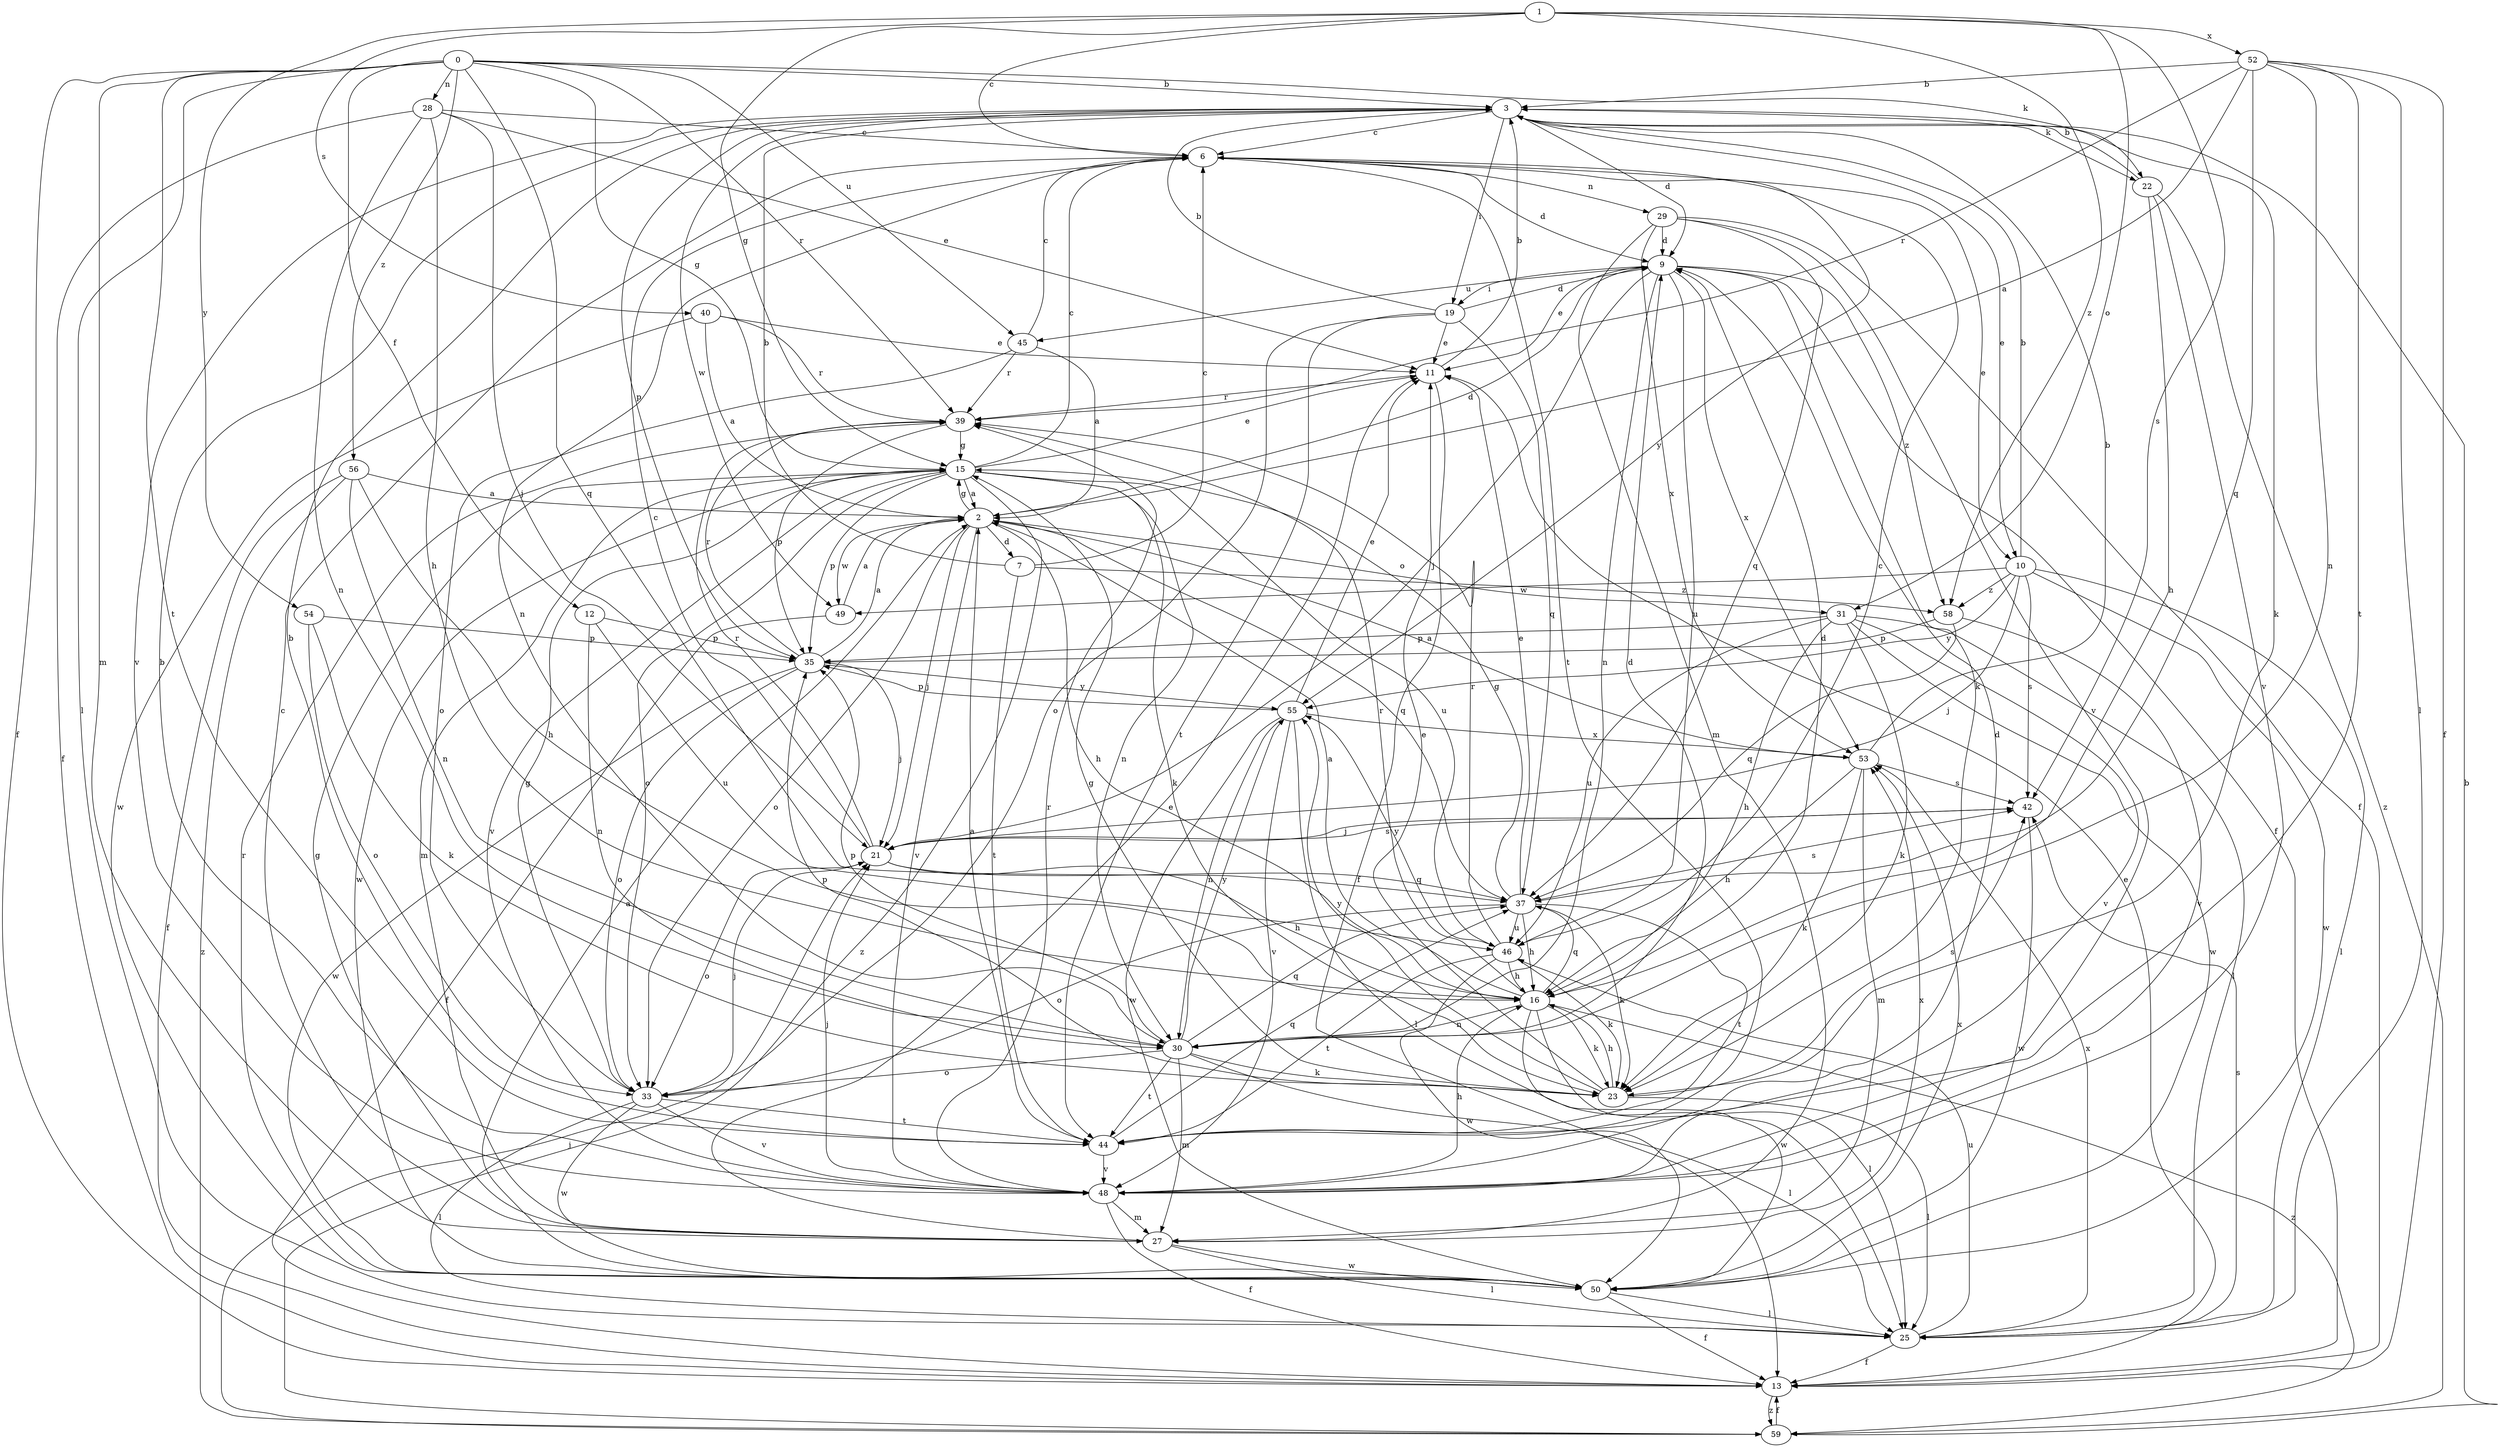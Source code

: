 strict digraph  {
0;
1;
2;
3;
6;
7;
9;
10;
11;
12;
13;
15;
16;
19;
21;
22;
23;
25;
27;
28;
29;
30;
31;
33;
35;
37;
39;
40;
42;
44;
45;
46;
48;
49;
50;
52;
53;
54;
55;
56;
58;
59;
0 -> 3  [label=b];
0 -> 12  [label=f];
0 -> 13  [label=f];
0 -> 15  [label=g];
0 -> 22  [label=k];
0 -> 25  [label=l];
0 -> 27  [label=m];
0 -> 28  [label=n];
0 -> 37  [label=q];
0 -> 39  [label=r];
0 -> 44  [label=t];
0 -> 45  [label=u];
0 -> 56  [label=z];
1 -> 6  [label=c];
1 -> 15  [label=g];
1 -> 31  [label=o];
1 -> 40  [label=s];
1 -> 42  [label=s];
1 -> 52  [label=x];
1 -> 54  [label=y];
1 -> 58  [label=z];
2 -> 7  [label=d];
2 -> 9  [label=d];
2 -> 15  [label=g];
2 -> 16  [label=h];
2 -> 21  [label=j];
2 -> 31  [label=o];
2 -> 33  [label=o];
2 -> 37  [label=q];
2 -> 48  [label=v];
2 -> 49  [label=w];
3 -> 6  [label=c];
3 -> 9  [label=d];
3 -> 10  [label=e];
3 -> 19  [label=i];
3 -> 22  [label=k];
3 -> 23  [label=k];
3 -> 35  [label=p];
3 -> 48  [label=v];
3 -> 49  [label=w];
6 -> 9  [label=d];
6 -> 10  [label=e];
6 -> 29  [label=n];
6 -> 30  [label=n];
6 -> 44  [label=t];
6 -> 55  [label=y];
7 -> 3  [label=b];
7 -> 6  [label=c];
7 -> 44  [label=t];
7 -> 58  [label=z];
9 -> 11  [label=e];
9 -> 13  [label=f];
9 -> 19  [label=i];
9 -> 21  [label=j];
9 -> 23  [label=k];
9 -> 30  [label=n];
9 -> 45  [label=u];
9 -> 46  [label=u];
9 -> 53  [label=x];
9 -> 58  [label=z];
10 -> 3  [label=b];
10 -> 21  [label=j];
10 -> 25  [label=l];
10 -> 42  [label=s];
10 -> 49  [label=w];
10 -> 50  [label=w];
10 -> 55  [label=y];
10 -> 58  [label=z];
11 -> 3  [label=b];
11 -> 13  [label=f];
11 -> 39  [label=r];
12 -> 30  [label=n];
12 -> 35  [label=p];
12 -> 46  [label=u];
13 -> 11  [label=e];
13 -> 59  [label=z];
15 -> 2  [label=a];
15 -> 6  [label=c];
15 -> 11  [label=e];
15 -> 23  [label=k];
15 -> 27  [label=m];
15 -> 30  [label=n];
15 -> 33  [label=o];
15 -> 35  [label=p];
15 -> 46  [label=u];
15 -> 48  [label=v];
15 -> 50  [label=w];
15 -> 59  [label=z];
16 -> 2  [label=a];
16 -> 9  [label=d];
16 -> 23  [label=k];
16 -> 25  [label=l];
16 -> 30  [label=n];
16 -> 37  [label=q];
16 -> 39  [label=r];
16 -> 50  [label=w];
16 -> 59  [label=z];
19 -> 3  [label=b];
19 -> 9  [label=d];
19 -> 11  [label=e];
19 -> 33  [label=o];
19 -> 37  [label=q];
19 -> 44  [label=t];
21 -> 6  [label=c];
21 -> 16  [label=h];
21 -> 33  [label=o];
21 -> 37  [label=q];
21 -> 39  [label=r];
21 -> 42  [label=s];
22 -> 3  [label=b];
22 -> 16  [label=h];
22 -> 48  [label=v];
22 -> 59  [label=z];
23 -> 11  [label=e];
23 -> 15  [label=g];
23 -> 16  [label=h];
23 -> 25  [label=l];
23 -> 35  [label=p];
23 -> 42  [label=s];
23 -> 55  [label=y];
25 -> 13  [label=f];
25 -> 42  [label=s];
25 -> 46  [label=u];
25 -> 53  [label=x];
27 -> 6  [label=c];
27 -> 11  [label=e];
27 -> 15  [label=g];
27 -> 25  [label=l];
27 -> 50  [label=w];
27 -> 53  [label=x];
28 -> 6  [label=c];
28 -> 11  [label=e];
28 -> 13  [label=f];
28 -> 16  [label=h];
28 -> 21  [label=j];
28 -> 30  [label=n];
29 -> 9  [label=d];
29 -> 13  [label=f];
29 -> 27  [label=m];
29 -> 37  [label=q];
29 -> 48  [label=v];
29 -> 53  [label=x];
30 -> 9  [label=d];
30 -> 23  [label=k];
30 -> 25  [label=l];
30 -> 27  [label=m];
30 -> 33  [label=o];
30 -> 35  [label=p];
30 -> 37  [label=q];
30 -> 44  [label=t];
30 -> 55  [label=y];
31 -> 16  [label=h];
31 -> 23  [label=k];
31 -> 25  [label=l];
31 -> 35  [label=p];
31 -> 46  [label=u];
31 -> 48  [label=v];
31 -> 50  [label=w];
33 -> 15  [label=g];
33 -> 21  [label=j];
33 -> 25  [label=l];
33 -> 44  [label=t];
33 -> 48  [label=v];
33 -> 50  [label=w];
35 -> 2  [label=a];
35 -> 21  [label=j];
35 -> 33  [label=o];
35 -> 39  [label=r];
35 -> 50  [label=w];
35 -> 55  [label=y];
37 -> 11  [label=e];
37 -> 15  [label=g];
37 -> 16  [label=h];
37 -> 23  [label=k];
37 -> 33  [label=o];
37 -> 42  [label=s];
37 -> 44  [label=t];
37 -> 46  [label=u];
39 -> 15  [label=g];
39 -> 35  [label=p];
40 -> 2  [label=a];
40 -> 11  [label=e];
40 -> 39  [label=r];
40 -> 50  [label=w];
42 -> 21  [label=j];
42 -> 50  [label=w];
44 -> 2  [label=a];
44 -> 3  [label=b];
44 -> 37  [label=q];
44 -> 48  [label=v];
45 -> 2  [label=a];
45 -> 6  [label=c];
45 -> 33  [label=o];
45 -> 39  [label=r];
46 -> 6  [label=c];
46 -> 16  [label=h];
46 -> 23  [label=k];
46 -> 39  [label=r];
46 -> 44  [label=t];
46 -> 50  [label=w];
46 -> 55  [label=y];
48 -> 3  [label=b];
48 -> 9  [label=d];
48 -> 13  [label=f];
48 -> 16  [label=h];
48 -> 21  [label=j];
48 -> 27  [label=m];
48 -> 39  [label=r];
49 -> 2  [label=a];
49 -> 13  [label=f];
50 -> 2  [label=a];
50 -> 13  [label=f];
50 -> 25  [label=l];
50 -> 39  [label=r];
50 -> 53  [label=x];
52 -> 2  [label=a];
52 -> 3  [label=b];
52 -> 13  [label=f];
52 -> 25  [label=l];
52 -> 30  [label=n];
52 -> 37  [label=q];
52 -> 39  [label=r];
52 -> 44  [label=t];
53 -> 2  [label=a];
53 -> 3  [label=b];
53 -> 16  [label=h];
53 -> 23  [label=k];
53 -> 27  [label=m];
53 -> 42  [label=s];
54 -> 23  [label=k];
54 -> 33  [label=o];
54 -> 35  [label=p];
55 -> 11  [label=e];
55 -> 25  [label=l];
55 -> 30  [label=n];
55 -> 35  [label=p];
55 -> 48  [label=v];
55 -> 50  [label=w];
55 -> 53  [label=x];
56 -> 2  [label=a];
56 -> 13  [label=f];
56 -> 16  [label=h];
56 -> 30  [label=n];
56 -> 59  [label=z];
58 -> 35  [label=p];
58 -> 37  [label=q];
58 -> 48  [label=v];
59 -> 3  [label=b];
59 -> 13  [label=f];
59 -> 21  [label=j];
}
